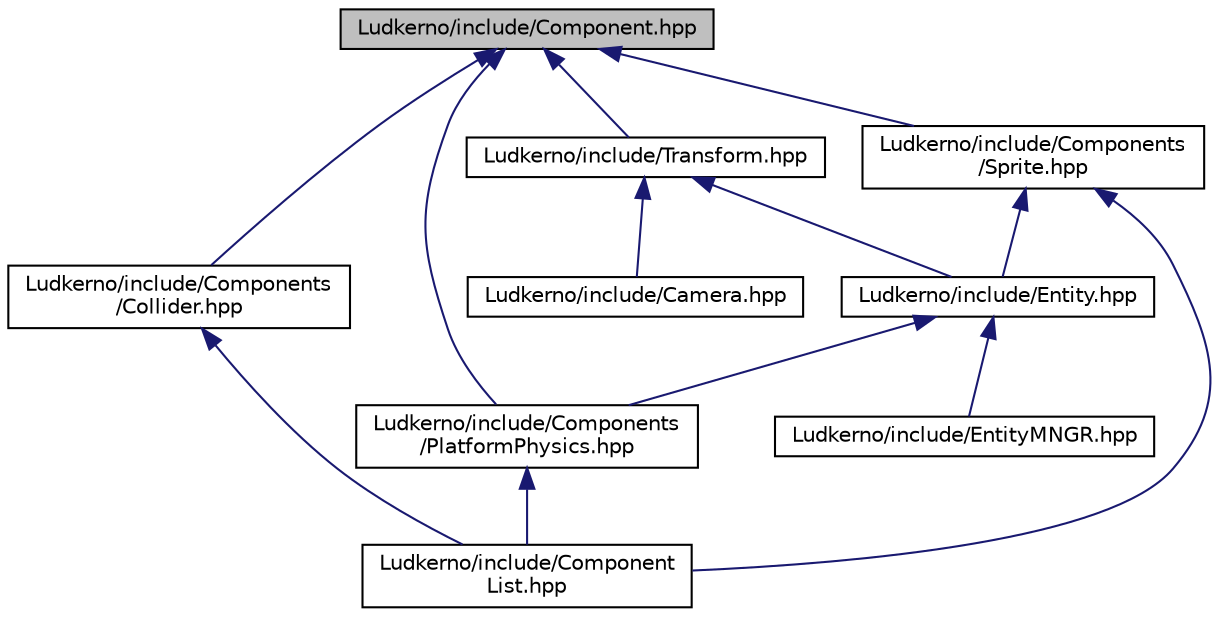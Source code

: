 digraph "Ludkerno/include/Component.hpp"
{
 // LATEX_PDF_SIZE
  edge [fontname="Helvetica",fontsize="10",labelfontname="Helvetica",labelfontsize="10"];
  node [fontname="Helvetica",fontsize="10",shape=record];
  Node1 [label="Ludkerno/include/Component.hpp",height=0.2,width=0.4,color="black", fillcolor="grey75", style="filled", fontcolor="black",tooltip=" "];
  Node1 -> Node2 [dir="back",color="midnightblue",fontsize="10",style="solid",fontname="Helvetica"];
  Node2 [label="Ludkerno/include/Components\l/Collider.hpp",height=0.2,width=0.4,color="black", fillcolor="white", style="filled",URL="$_collider_8hpp.html",tooltip=" "];
  Node2 -> Node3 [dir="back",color="midnightblue",fontsize="10",style="solid",fontname="Helvetica"];
  Node3 [label="Ludkerno/include/Component\lList.hpp",height=0.2,width=0.4,color="black", fillcolor="white", style="filled",URL="$_component_list_8hpp.html",tooltip=" "];
  Node1 -> Node4 [dir="back",color="midnightblue",fontsize="10",style="solid",fontname="Helvetica"];
  Node4 [label="Ludkerno/include/Components\l/PlatformPhysics.hpp",height=0.2,width=0.4,color="black", fillcolor="white", style="filled",URL="$_platform_physics_8hpp.html",tooltip=" "];
  Node4 -> Node3 [dir="back",color="midnightblue",fontsize="10",style="solid",fontname="Helvetica"];
  Node1 -> Node5 [dir="back",color="midnightblue",fontsize="10",style="solid",fontname="Helvetica"];
  Node5 [label="Ludkerno/include/Components\l/Sprite.hpp",height=0.2,width=0.4,color="black", fillcolor="white", style="filled",URL="$_sprite_8hpp.html",tooltip=" "];
  Node5 -> Node3 [dir="back",color="midnightblue",fontsize="10",style="solid",fontname="Helvetica"];
  Node5 -> Node6 [dir="back",color="midnightblue",fontsize="10",style="solid",fontname="Helvetica"];
  Node6 [label="Ludkerno/include/Entity.hpp",height=0.2,width=0.4,color="black", fillcolor="white", style="filled",URL="$_entity_8hpp.html",tooltip=" "];
  Node6 -> Node4 [dir="back",color="midnightblue",fontsize="10",style="solid",fontname="Helvetica"];
  Node6 -> Node7 [dir="back",color="midnightblue",fontsize="10",style="solid",fontname="Helvetica"];
  Node7 [label="Ludkerno/include/EntityMNGR.hpp",height=0.2,width=0.4,color="black", fillcolor="white", style="filled",URL="$_entity_m_n_g_r_8hpp.html",tooltip=" "];
  Node1 -> Node8 [dir="back",color="midnightblue",fontsize="10",style="solid",fontname="Helvetica"];
  Node8 [label="Ludkerno/include/Transform.hpp",height=0.2,width=0.4,color="black", fillcolor="white", style="filled",URL="$_transform_8hpp.html",tooltip=" "];
  Node8 -> Node9 [dir="back",color="midnightblue",fontsize="10",style="solid",fontname="Helvetica"];
  Node9 [label="Ludkerno/include/Camera.hpp",height=0.2,width=0.4,color="black", fillcolor="white", style="filled",URL="$_camera_8hpp.html",tooltip=" "];
  Node8 -> Node6 [dir="back",color="midnightblue",fontsize="10",style="solid",fontname="Helvetica"];
}
